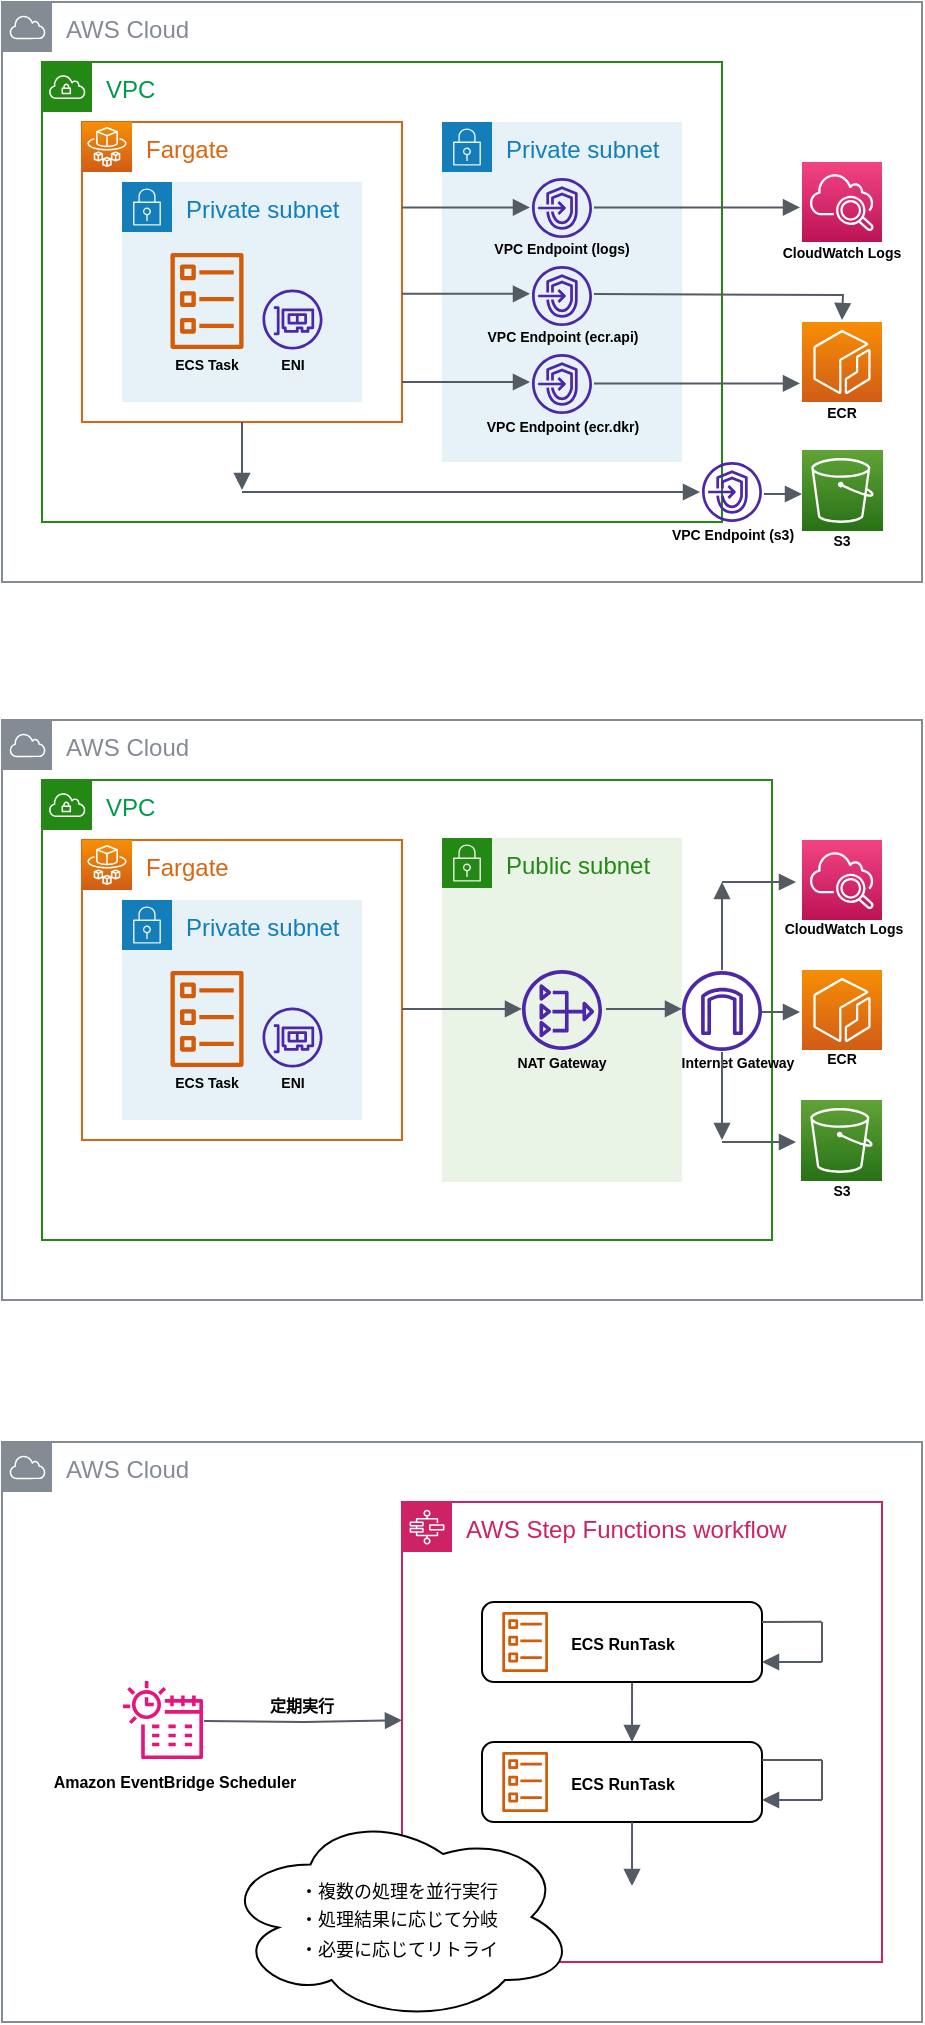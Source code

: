 <mxfile>
    <diagram id="STXdUgvK2TSoER9i8NJK" name="ページ1">
        <mxGraphModel dx="613" dy="358" grid="0" gridSize="10" guides="1" tooltips="1" connect="1" arrows="1" fold="1" page="1" pageScale="1" pageWidth="827" pageHeight="1169" background="#ffffff" math="0" shadow="0">
            <root>
                <mxCell id="0"/>
                <mxCell id="1" parent="0"/>
                <mxCell id="132" value="AWS Cloud" style="sketch=0;outlineConnect=0;gradientColor=none;html=1;whiteSpace=wrap;fontSize=12;fontStyle=0;shape=mxgraph.aws4.group;grIcon=mxgraph.aws4.group_aws_cloud;strokeColor=#858B94;fillColor=none;verticalAlign=top;align=left;spacingLeft=30;fontColor=#858B94;dashed=0;" parent="1" vertex="1">
                    <mxGeometry x="120" y="120" width="460" height="290" as="geometry"/>
                </mxCell>
                <mxCell id="134" value="&lt;font color=&quot;#00994d&quot;&gt;VPC&lt;/font&gt;" style="points=[[0,0],[0.25,0],[0.5,0],[0.75,0],[1,0],[1,0.25],[1,0.5],[1,0.75],[1,1],[0.75,1],[0.5,1],[0.25,1],[0,1],[0,0.75],[0,0.5],[0,0.25]];outlineConnect=0;gradientColor=none;html=1;whiteSpace=wrap;fontSize=12;fontStyle=0;container=1;pointerEvents=0;collapsible=0;recursiveResize=0;shape=mxgraph.aws4.group;grIcon=mxgraph.aws4.group_vpc;strokeColor=#248814;fillColor=none;verticalAlign=top;align=left;spacingLeft=30;fontColor=#AAB7B8;dashed=0;" parent="1" vertex="1">
                    <mxGeometry x="140" y="150" width="340" height="230" as="geometry"/>
                </mxCell>
                <mxCell id="164" value="Fargate" style="points=[[0,0],[0.25,0],[0.5,0],[0.75,0],[1,0],[1,0.25],[1,0.5],[1,0.75],[1,1],[0.75,1],[0.5,1],[0.25,1],[0,1],[0,0.75],[0,0.5],[0,0.25]];outlineConnect=0;gradientColor=none;html=1;whiteSpace=wrap;fontSize=12;fontStyle=0;container=1;pointerEvents=0;collapsible=0;recursiveResize=0;shape=mxgraph.aws4.group;grIcon=mxgraph.aws4.group_spot_fleet;strokeColor=#D86613;fillColor=none;verticalAlign=top;align=left;spacingLeft=30;fontColor=#D86613;dashed=0;strokeWidth=1;" parent="134" vertex="1">
                    <mxGeometry x="20" y="30" width="160" height="150" as="geometry"/>
                </mxCell>
                <mxCell id="135" value="Private subnet" style="points=[[0,0],[0.25,0],[0.5,0],[0.75,0],[1,0],[1,0.25],[1,0.5],[1,0.75],[1,1],[0.75,1],[0.5,1],[0.25,1],[0,1],[0,0.75],[0,0.5],[0,0.25]];outlineConnect=0;gradientColor=none;html=1;whiteSpace=wrap;fontSize=12;fontStyle=0;container=1;pointerEvents=0;collapsible=0;recursiveResize=0;shape=mxgraph.aws4.group;grIcon=mxgraph.aws4.group_security_group;grStroke=0;strokeColor=#147EBA;fillColor=#E6F2F8;verticalAlign=top;align=left;spacingLeft=30;fontColor=#147EBA;dashed=0;" parent="164" vertex="1">
                    <mxGeometry x="20" y="30" width="120" height="110" as="geometry"/>
                </mxCell>
                <mxCell id="148" value="&lt;span style=&quot;font-size: 7px;&quot;&gt;ENI&lt;/span&gt;" style="rounded=0;whiteSpace=wrap;html=1;fillColor=none;fontColor=#000000;strokeColor=none;fontStyle=1" parent="135" vertex="1">
                    <mxGeometry x="52.5" y="79.5" width="65" height="20" as="geometry"/>
                </mxCell>
                <mxCell id="146" value="" style="sketch=0;outlineConnect=0;fontColor=#232F3E;gradientColor=none;fillColor=#4D27AA;strokeColor=none;dashed=0;verticalLabelPosition=bottom;verticalAlign=top;align=center;html=1;fontSize=12;fontStyle=0;aspect=fixed;pointerEvents=1;shape=mxgraph.aws4.elastic_network_interface;strokeWidth=0;" parent="135" vertex="1">
                    <mxGeometry x="70" y="53.5" width="30" height="30" as="geometry"/>
                </mxCell>
                <mxCell id="174" value="" style="sketch=0;outlineConnect=0;fontColor=#232F3E;gradientColor=none;fillColor=#D45B07;strokeColor=none;dashed=0;verticalLabelPosition=bottom;verticalAlign=top;align=center;html=1;fontSize=12;fontStyle=0;aspect=fixed;pointerEvents=1;shape=mxgraph.aws4.ecs_task;strokeWidth=1;" parent="135" vertex="1">
                    <mxGeometry x="24" y="35.5" width="37" height="48" as="geometry"/>
                </mxCell>
                <mxCell id="177" value="&lt;span style=&quot;font-size: 7px;&quot;&gt;ECS Task&lt;br&gt;&lt;/span&gt;" style="rounded=0;whiteSpace=wrap;html=1;fillColor=none;fontColor=#000000;strokeColor=none;fontStyle=1" parent="135" vertex="1">
                    <mxGeometry x="10" y="79.5" width="65" height="20" as="geometry"/>
                </mxCell>
                <mxCell id="165" value="" style="sketch=0;points=[[0,0,0],[0.25,0,0],[0.5,0,0],[0.75,0,0],[1,0,0],[0,1,0],[0.25,1,0],[0.5,1,0],[0.75,1,0],[1,1,0],[0,0.25,0],[0,0.5,0],[0,0.75,0],[1,0.25,0],[1,0.5,0],[1,0.75,0]];outlineConnect=0;fontColor=#232F3E;gradientColor=#F78E04;gradientDirection=north;fillColor=#D05C17;strokeColor=#ffffff;dashed=0;verticalLabelPosition=bottom;verticalAlign=top;align=center;html=1;fontSize=12;fontStyle=0;aspect=fixed;shape=mxgraph.aws4.resourceIcon;resIcon=mxgraph.aws4.fargate;strokeWidth=1;" parent="164" vertex="1">
                    <mxGeometry width="25" height="25" as="geometry"/>
                </mxCell>
                <mxCell id="178" value="Private subnet" style="points=[[0,0],[0.25,0],[0.5,0],[0.75,0],[1,0],[1,0.25],[1,0.5],[1,0.75],[1,1],[0.75,1],[0.5,1],[0.25,1],[0,1],[0,0.75],[0,0.5],[0,0.25]];outlineConnect=0;gradientColor=none;html=1;whiteSpace=wrap;fontSize=12;fontStyle=0;container=1;pointerEvents=0;collapsible=0;recursiveResize=0;shape=mxgraph.aws4.group;grIcon=mxgraph.aws4.group_security_group;grStroke=0;strokeColor=#147EBA;fillColor=#E6F2F8;verticalAlign=top;align=left;spacingLeft=30;fontColor=#147EBA;dashed=0;" parent="134" vertex="1">
                    <mxGeometry x="200" y="30" width="120" height="170" as="geometry"/>
                </mxCell>
                <mxCell id="183" value="&lt;span style=&quot;font-size: 7px;&quot;&gt;VPC Endpoint (logs)&lt;br&gt;&lt;/span&gt;" style="rounded=0;whiteSpace=wrap;html=1;fillColor=none;fontColor=#000000;strokeColor=none;fontStyle=1" parent="178" vertex="1">
                    <mxGeometry x="25" y="52" width="70" height="20" as="geometry"/>
                </mxCell>
                <mxCell id="193" value="&lt;span style=&quot;font-size: 7px;&quot;&gt;VPC Endpoint (ecr.dkr)&lt;br&gt;&lt;/span&gt;" style="rounded=0;whiteSpace=wrap;html=1;fillColor=none;fontColor=#000000;strokeColor=none;fontStyle=1" parent="178" vertex="1">
                    <mxGeometry x="17.5" y="139" width="85" height="23" as="geometry"/>
                </mxCell>
                <mxCell id="194" value="" style="sketch=0;outlineConnect=0;fontColor=#232F3E;gradientColor=none;fillColor=#4D27AA;strokeColor=none;dashed=0;verticalLabelPosition=bottom;verticalAlign=top;align=center;html=1;fontSize=12;fontStyle=0;aspect=fixed;pointerEvents=1;shape=mxgraph.aws4.endpoints;strokeWidth=1;" parent="178" vertex="1">
                    <mxGeometry x="45" y="116" width="30" height="30" as="geometry"/>
                </mxCell>
                <mxCell id="184" value="" style="sketch=0;outlineConnect=0;fontColor=#232F3E;gradientColor=none;fillColor=#4D27AA;strokeColor=none;dashed=0;verticalLabelPosition=bottom;verticalAlign=top;align=center;html=1;fontSize=12;fontStyle=0;aspect=fixed;pointerEvents=1;shape=mxgraph.aws4.endpoints;strokeWidth=1;" parent="178" vertex="1">
                    <mxGeometry x="45" y="28" width="30" height="30" as="geometry"/>
                </mxCell>
                <mxCell id="191" value="&lt;span style=&quot;font-size: 7px;&quot;&gt;VPC Endpoint (ecr.api)&lt;br&gt;&lt;/span&gt;" style="rounded=0;whiteSpace=wrap;html=1;fillColor=none;fontColor=#000000;strokeColor=none;fontStyle=1" parent="178" vertex="1">
                    <mxGeometry x="17.5" y="96" width="85" height="20" as="geometry"/>
                </mxCell>
                <mxCell id="192" value="" style="sketch=0;outlineConnect=0;fontColor=#232F3E;gradientColor=none;fillColor=#4D27AA;strokeColor=none;dashed=0;verticalLabelPosition=bottom;verticalAlign=top;align=center;html=1;fontSize=12;fontStyle=0;aspect=fixed;pointerEvents=1;shape=mxgraph.aws4.endpoints;strokeWidth=1;" parent="178" vertex="1">
                    <mxGeometry x="45" y="72" width="30" height="30" as="geometry"/>
                </mxCell>
                <mxCell id="205" value="" style="edgeStyle=orthogonalEdgeStyle;html=1;endArrow=block;elbow=vertical;startArrow=none;endFill=1;strokeColor=#545B64;rounded=0;fontSize=8;fontColor=#00994D;" parent="178" edge="1">
                    <mxGeometry width="100" relative="1" as="geometry">
                        <mxPoint x="-20" y="42.71" as="sourcePoint"/>
                        <mxPoint x="44" y="42.71" as="targetPoint"/>
                    </mxGeometry>
                </mxCell>
                <mxCell id="206" value="" style="edgeStyle=orthogonalEdgeStyle;html=1;endArrow=block;elbow=vertical;startArrow=none;endFill=1;strokeColor=#545B64;rounded=0;fontSize=8;fontColor=#00994D;" parent="178" edge="1">
                    <mxGeometry width="100" relative="1" as="geometry">
                        <mxPoint x="-20" y="85.91" as="sourcePoint"/>
                        <mxPoint x="44" y="85.91" as="targetPoint"/>
                    </mxGeometry>
                </mxCell>
                <mxCell id="208" value="" style="edgeStyle=orthogonalEdgeStyle;html=1;endArrow=block;elbow=vertical;startArrow=none;endFill=1;strokeColor=#545B64;rounded=0;fontSize=8;fontColor=#00994D;" parent="178" edge="1">
                    <mxGeometry width="100" relative="1" as="geometry">
                        <mxPoint x="76" y="42.71" as="sourcePoint"/>
                        <mxPoint x="179" y="42.71" as="targetPoint"/>
                    </mxGeometry>
                </mxCell>
                <mxCell id="209" value="" style="edgeStyle=orthogonalEdgeStyle;html=1;endArrow=block;elbow=vertical;startArrow=none;endFill=1;strokeColor=#545B64;rounded=0;fontSize=8;fontColor=#00994D;" parent="178" edge="1">
                    <mxGeometry width="100" relative="1" as="geometry">
                        <mxPoint x="76" y="130.71" as="sourcePoint"/>
                        <mxPoint x="179" y="130.71" as="targetPoint"/>
                    </mxGeometry>
                </mxCell>
                <mxCell id="214" value="" style="edgeStyle=orthogonalEdgeStyle;html=1;endArrow=block;elbow=vertical;startArrow=none;endFill=1;strokeColor=#545B64;rounded=0;fontSize=8;fontColor=#00994D;" parent="134" edge="1">
                    <mxGeometry width="100" relative="1" as="geometry">
                        <mxPoint x="276" y="116" as="sourcePoint"/>
                        <mxPoint x="400" y="129" as="targetPoint"/>
                    </mxGeometry>
                </mxCell>
                <mxCell id="219" value="" style="edgeStyle=orthogonalEdgeStyle;html=1;endArrow=block;elbow=vertical;startArrow=none;endFill=1;strokeColor=#545B64;rounded=0;fontSize=8;fontColor=#00994D;" parent="134" edge="1">
                    <mxGeometry width="100" relative="1" as="geometry">
                        <mxPoint x="100" y="215.0" as="sourcePoint"/>
                        <mxPoint x="329" y="215.0" as="targetPoint"/>
                    </mxGeometry>
                </mxCell>
                <mxCell id="185" value="" style="sketch=0;points=[[0,0,0],[0.25,0,0],[0.5,0,0],[0.75,0,0],[1,0,0],[0,1,0],[0.25,1,0],[0.5,1,0],[0.75,1,0],[1,1,0],[0,0.25,0],[0,0.5,0],[0,0.75,0],[1,0.25,0],[1,0.5,0],[1,0.75,0]];points=[[0,0,0],[0.25,0,0],[0.5,0,0],[0.75,0,0],[1,0,0],[0,1,0],[0.25,1,0],[0.5,1,0],[0.75,1,0],[1,1,0],[0,0.25,0],[0,0.5,0],[0,0.75,0],[1,0.25,0],[1,0.5,0],[1,0.75,0]];outlineConnect=0;fontColor=#232F3E;gradientColor=#F34482;gradientDirection=north;fillColor=#BC1356;strokeColor=#ffffff;dashed=0;verticalLabelPosition=bottom;verticalAlign=top;align=center;html=1;fontSize=12;fontStyle=0;aspect=fixed;shape=mxgraph.aws4.resourceIcon;resIcon=mxgraph.aws4.cloudwatch_2;strokeWidth=1;" parent="1" vertex="1">
                    <mxGeometry x="520" y="200" width="40" height="40" as="geometry"/>
                </mxCell>
                <mxCell id="186" value="&lt;span style=&quot;font-size: 7px;&quot;&gt;CloudWatch Logs&lt;br&gt;&lt;/span&gt;" style="rounded=0;whiteSpace=wrap;html=1;fillColor=none;fontColor=#000000;strokeColor=none;fontStyle=1" parent="1" vertex="1">
                    <mxGeometry x="505" y="234" width="70" height="20" as="geometry"/>
                </mxCell>
                <mxCell id="195" value="&lt;span style=&quot;font-size: 7px;&quot;&gt;VPC Endpoint (s3)&lt;br&gt;&lt;/span&gt;" style="rounded=0;whiteSpace=wrap;html=1;fillColor=none;fontColor=#000000;strokeColor=none;fontStyle=1" parent="1" vertex="1">
                    <mxGeometry x="452.5" y="373" width="65" height="23" as="geometry"/>
                </mxCell>
                <mxCell id="197" value="" style="sketch=0;points=[[0,0,0],[0.25,0,0],[0.5,0,0],[0.75,0,0],[1,0,0],[0,1,0],[0.25,1,0],[0.5,1,0],[0.75,1,0],[1,1,0],[0,0.25,0],[0,0.5,0],[0,0.75,0],[1,0.25,0],[1,0.5,0],[1,0.75,0]];outlineConnect=0;fontColor=#232F3E;gradientColor=#F78E04;gradientDirection=north;fillColor=#D05C17;strokeColor=#ffffff;dashed=0;verticalLabelPosition=bottom;verticalAlign=top;align=center;html=1;fontSize=12;fontStyle=0;aspect=fixed;shape=mxgraph.aws4.resourceIcon;resIcon=mxgraph.aws4.ecr;strokeWidth=1;" parent="1" vertex="1">
                    <mxGeometry x="520" y="280" width="40" height="40" as="geometry"/>
                </mxCell>
                <mxCell id="198" value="&lt;span style=&quot;font-size: 7px;&quot;&gt;ECR&lt;br&gt;&lt;/span&gt;" style="rounded=0;whiteSpace=wrap;html=1;fillColor=none;fontColor=#000000;strokeColor=none;fontStyle=1" parent="1" vertex="1">
                    <mxGeometry x="505" y="314" width="70" height="20" as="geometry"/>
                </mxCell>
                <mxCell id="199" value="" style="sketch=0;points=[[0,0,0],[0.25,0,0],[0.5,0,0],[0.75,0,0],[1,0,0],[0,1,0],[0.25,1,0],[0.5,1,0],[0.75,1,0],[1,1,0],[0,0.25,0],[0,0.5,0],[0,0.75,0],[1,0.25,0],[1,0.5,0],[1,0.75,0]];outlineConnect=0;fontColor=#232F3E;gradientColor=#60A337;gradientDirection=north;fillColor=#277116;strokeColor=#ffffff;dashed=0;verticalLabelPosition=bottom;verticalAlign=top;align=center;html=1;fontSize=12;fontStyle=0;aspect=fixed;shape=mxgraph.aws4.resourceIcon;resIcon=mxgraph.aws4.s3;strokeWidth=1;" parent="1" vertex="1">
                    <mxGeometry x="520" y="344" width="40.5" height="40.5" as="geometry"/>
                </mxCell>
                <mxCell id="200" value="&lt;span style=&quot;font-size: 7px;&quot;&gt;S3&lt;br&gt;&lt;/span&gt;" style="rounded=0;whiteSpace=wrap;html=1;fillColor=none;fontColor=#000000;strokeColor=none;fontStyle=1" parent="1" vertex="1">
                    <mxGeometry x="505" y="378" width="70" height="20" as="geometry"/>
                </mxCell>
                <mxCell id="207" value="" style="edgeStyle=orthogonalEdgeStyle;html=1;endArrow=block;elbow=vertical;startArrow=none;endFill=1;strokeColor=#545B64;rounded=0;fontSize=8;fontColor=#00994D;" parent="1" edge="1">
                    <mxGeometry width="100" relative="1" as="geometry">
                        <mxPoint x="320" y="310.0" as="sourcePoint"/>
                        <mxPoint x="384" y="310.0" as="targetPoint"/>
                    </mxGeometry>
                </mxCell>
                <mxCell id="220" value="" style="edgeStyle=orthogonalEdgeStyle;html=1;endArrow=block;elbow=vertical;startArrow=none;endFill=1;strokeColor=#545B64;rounded=0;fontSize=8;fontColor=#00994D;" parent="1" edge="1">
                    <mxGeometry width="100" relative="1" as="geometry">
                        <mxPoint x="240" y="330" as="sourcePoint"/>
                        <mxPoint x="240" y="364" as="targetPoint"/>
                        <Array as="points">
                            <mxPoint x="240" y="350"/>
                            <mxPoint x="240" y="350"/>
                        </Array>
                    </mxGeometry>
                </mxCell>
                <mxCell id="222" value="" style="edgeStyle=orthogonalEdgeStyle;html=1;endArrow=block;elbow=vertical;startArrow=none;endFill=1;strokeColor=#545B64;rounded=0;fontSize=8;fontColor=#00994D;" parent="1" edge="1">
                    <mxGeometry width="100" relative="1" as="geometry">
                        <mxPoint x="501" y="366" as="sourcePoint"/>
                        <mxPoint x="520" y="366" as="targetPoint"/>
                    </mxGeometry>
                </mxCell>
                <mxCell id="196" value="" style="sketch=0;outlineConnect=0;fontColor=#232F3E;gradientColor=none;fillColor=#4D27AA;strokeColor=none;dashed=0;verticalLabelPosition=bottom;verticalAlign=top;align=center;html=1;fontSize=12;fontStyle=0;aspect=fixed;pointerEvents=1;shape=mxgraph.aws4.endpoints;strokeWidth=1;" parent="1" vertex="1">
                    <mxGeometry x="470" y="350" width="30" height="30" as="geometry"/>
                </mxCell>
                <mxCell id="278" value="AWS Cloud" style="sketch=0;outlineConnect=0;gradientColor=none;html=1;whiteSpace=wrap;fontSize=12;fontStyle=0;shape=mxgraph.aws4.group;grIcon=mxgraph.aws4.group_aws_cloud;strokeColor=#858B94;fillColor=none;verticalAlign=top;align=left;spacingLeft=30;fontColor=#858B94;dashed=0;" parent="1" vertex="1">
                    <mxGeometry x="120" y="479" width="460" height="290" as="geometry"/>
                </mxCell>
                <mxCell id="279" value="&lt;font color=&quot;#00994d&quot;&gt;VPC&lt;/font&gt;" style="points=[[0,0],[0.25,0],[0.5,0],[0.75,0],[1,0],[1,0.25],[1,0.5],[1,0.75],[1,1],[0.75,1],[0.5,1],[0.25,1],[0,1],[0,0.75],[0,0.5],[0,0.25]];outlineConnect=0;gradientColor=none;html=1;whiteSpace=wrap;fontSize=12;fontStyle=0;container=1;pointerEvents=0;collapsible=0;recursiveResize=0;shape=mxgraph.aws4.group;grIcon=mxgraph.aws4.group_vpc;strokeColor=#248814;fillColor=none;verticalAlign=top;align=left;spacingLeft=30;fontColor=#AAB7B8;dashed=0;" parent="1" vertex="1">
                    <mxGeometry x="140" y="509" width="365" height="230" as="geometry"/>
                </mxCell>
                <mxCell id="280" value="Fargate" style="points=[[0,0],[0.25,0],[0.5,0],[0.75,0],[1,0],[1,0.25],[1,0.5],[1,0.75],[1,1],[0.75,1],[0.5,1],[0.25,1],[0,1],[0,0.75],[0,0.5],[0,0.25]];outlineConnect=0;gradientColor=none;html=1;whiteSpace=wrap;fontSize=12;fontStyle=0;container=1;pointerEvents=0;collapsible=0;recursiveResize=0;shape=mxgraph.aws4.group;grIcon=mxgraph.aws4.group_spot_fleet;strokeColor=#D86613;fillColor=none;verticalAlign=top;align=left;spacingLeft=30;fontColor=#D86613;dashed=0;strokeWidth=1;" parent="279" vertex="1">
                    <mxGeometry x="20" y="30" width="160" height="150" as="geometry"/>
                </mxCell>
                <mxCell id="281" value="Private subnet" style="points=[[0,0],[0.25,0],[0.5,0],[0.75,0],[1,0],[1,0.25],[1,0.5],[1,0.75],[1,1],[0.75,1],[0.5,1],[0.25,1],[0,1],[0,0.75],[0,0.5],[0,0.25]];outlineConnect=0;gradientColor=none;html=1;whiteSpace=wrap;fontSize=12;fontStyle=0;container=1;pointerEvents=0;collapsible=0;recursiveResize=0;shape=mxgraph.aws4.group;grIcon=mxgraph.aws4.group_security_group;grStroke=0;strokeColor=#147EBA;fillColor=#E6F2F8;verticalAlign=top;align=left;spacingLeft=30;fontColor=#147EBA;dashed=0;" parent="280" vertex="1">
                    <mxGeometry x="20" y="30" width="120" height="110" as="geometry"/>
                </mxCell>
                <mxCell id="282" value="&lt;span style=&quot;font-size: 7px;&quot;&gt;ENI&lt;/span&gt;" style="rounded=0;whiteSpace=wrap;html=1;fillColor=none;fontColor=#000000;strokeColor=none;fontStyle=1" parent="281" vertex="1">
                    <mxGeometry x="52.5" y="79.5" width="65" height="20" as="geometry"/>
                </mxCell>
                <mxCell id="283" value="" style="sketch=0;outlineConnect=0;fontColor=#232F3E;gradientColor=none;fillColor=#4D27AA;strokeColor=none;dashed=0;verticalLabelPosition=bottom;verticalAlign=top;align=center;html=1;fontSize=12;fontStyle=0;aspect=fixed;pointerEvents=1;shape=mxgraph.aws4.elastic_network_interface;strokeWidth=0;" parent="281" vertex="1">
                    <mxGeometry x="70" y="53.5" width="30" height="30" as="geometry"/>
                </mxCell>
                <mxCell id="284" value="" style="sketch=0;outlineConnect=0;fontColor=#232F3E;gradientColor=none;fillColor=#D45B07;strokeColor=none;dashed=0;verticalLabelPosition=bottom;verticalAlign=top;align=center;html=1;fontSize=12;fontStyle=0;aspect=fixed;pointerEvents=1;shape=mxgraph.aws4.ecs_task;strokeWidth=1;" parent="281" vertex="1">
                    <mxGeometry x="24" y="35.5" width="37" height="48" as="geometry"/>
                </mxCell>
                <mxCell id="286" value="&lt;span style=&quot;font-size: 7px;&quot;&gt;ECS Task&lt;br&gt;&lt;/span&gt;" style="rounded=0;whiteSpace=wrap;html=1;fillColor=none;fontColor=#000000;strokeColor=none;fontStyle=1" parent="281" vertex="1">
                    <mxGeometry x="10" y="79.5" width="65" height="20" as="geometry"/>
                </mxCell>
                <mxCell id="287" value="" style="sketch=0;points=[[0,0,0],[0.25,0,0],[0.5,0,0],[0.75,0,0],[1,0,0],[0,1,0],[0.25,1,0],[0.5,1,0],[0.75,1,0],[1,1,0],[0,0.25,0],[0,0.5,0],[0,0.75,0],[1,0.25,0],[1,0.5,0],[1,0.75,0]];outlineConnect=0;fontColor=#232F3E;gradientColor=#F78E04;gradientDirection=north;fillColor=#D05C17;strokeColor=#ffffff;dashed=0;verticalLabelPosition=bottom;verticalAlign=top;align=center;html=1;fontSize=12;fontStyle=0;aspect=fixed;shape=mxgraph.aws4.resourceIcon;resIcon=mxgraph.aws4.fargate;strokeWidth=1;" parent="280" vertex="1">
                    <mxGeometry width="25" height="25" as="geometry"/>
                </mxCell>
                <mxCell id="233" value="" style="sketch=0;outlineConnect=0;fontColor=#232F3E;gradientColor=none;fillColor=#4D27AA;strokeColor=none;dashed=0;verticalLabelPosition=bottom;verticalAlign=top;align=center;html=1;fontSize=12;fontStyle=0;aspect=fixed;pointerEvents=1;shape=mxgraph.aws4.internet_gateway;" parent="279" vertex="1">
                    <mxGeometry x="320" y="95.5" width="40" height="40" as="geometry"/>
                </mxCell>
                <mxCell id="331" value="&lt;span style=&quot;font-size: 7px;&quot;&gt;Internet Gateway&lt;br&gt;&lt;/span&gt;" style="rounded=0;whiteSpace=wrap;html=1;fillColor=none;fontColor=#000000;strokeColor=none;fontStyle=1" parent="279" vertex="1">
                    <mxGeometry x="313" y="130" width="70" height="20" as="geometry"/>
                </mxCell>
                <mxCell id="302" value="" style="sketch=0;points=[[0,0,0],[0.25,0,0],[0.5,0,0],[0.75,0,0],[1,0,0],[0,1,0],[0.25,1,0],[0.5,1,0],[0.75,1,0],[1,1,0],[0,0.25,0],[0,0.5,0],[0,0.75,0],[1,0.25,0],[1,0.5,0],[1,0.75,0]];points=[[0,0,0],[0.25,0,0],[0.5,0,0],[0.75,0,0],[1,0,0],[0,1,0],[0.25,1,0],[0.5,1,0],[0.75,1,0],[1,1,0],[0,0.25,0],[0,0.5,0],[0,0.75,0],[1,0.25,0],[1,0.5,0],[1,0.75,0]];outlineConnect=0;fontColor=#232F3E;gradientColor=#F34482;gradientDirection=north;fillColor=#BC1356;strokeColor=#ffffff;dashed=0;verticalLabelPosition=bottom;verticalAlign=top;align=center;html=1;fontSize=12;fontStyle=0;aspect=fixed;shape=mxgraph.aws4.resourceIcon;resIcon=mxgraph.aws4.cloudwatch_2;strokeWidth=1;" parent="1" vertex="1">
                    <mxGeometry x="520" y="539" width="40" height="40" as="geometry"/>
                </mxCell>
                <mxCell id="303" value="&lt;span style=&quot;font-size: 7px;&quot;&gt;CloudWatch Logs&lt;br&gt;&lt;/span&gt;" style="rounded=0;whiteSpace=wrap;html=1;fillColor=none;fontColor=#000000;strokeColor=none;fontStyle=1" parent="1" vertex="1">
                    <mxGeometry x="506.25" y="572" width="70" height="20" as="geometry"/>
                </mxCell>
                <mxCell id="305" value="" style="sketch=0;points=[[0,0,0],[0.25,0,0],[0.5,0,0],[0.75,0,0],[1,0,0],[0,1,0],[0.25,1,0],[0.5,1,0],[0.75,1,0],[1,1,0],[0,0.25,0],[0,0.5,0],[0,0.75,0],[1,0.25,0],[1,0.5,0],[1,0.75,0]];outlineConnect=0;fontColor=#232F3E;gradientColor=#F78E04;gradientDirection=north;fillColor=#D05C17;strokeColor=#ffffff;dashed=0;verticalLabelPosition=bottom;verticalAlign=top;align=center;html=1;fontSize=12;fontStyle=0;aspect=fixed;shape=mxgraph.aws4.resourceIcon;resIcon=mxgraph.aws4.ecr;strokeWidth=1;" parent="1" vertex="1">
                    <mxGeometry x="520" y="604" width="40" height="40" as="geometry"/>
                </mxCell>
                <mxCell id="306" value="&lt;span style=&quot;font-size: 7px;&quot;&gt;ECR&lt;br&gt;&lt;/span&gt;" style="rounded=0;whiteSpace=wrap;html=1;fillColor=none;fontColor=#000000;strokeColor=none;fontStyle=1" parent="1" vertex="1">
                    <mxGeometry x="505" y="637" width="70" height="20" as="geometry"/>
                </mxCell>
                <mxCell id="307" value="" style="sketch=0;points=[[0,0,0],[0.25,0,0],[0.5,0,0],[0.75,0,0],[1,0,0],[0,1,0],[0.25,1,0],[0.5,1,0],[0.75,1,0],[1,1,0],[0,0.25,0],[0,0.5,0],[0,0.75,0],[1,0.25,0],[1,0.5,0],[1,0.75,0]];outlineConnect=0;fontColor=#232F3E;gradientColor=#60A337;gradientDirection=north;fillColor=#277116;strokeColor=#ffffff;dashed=0;verticalLabelPosition=bottom;verticalAlign=top;align=center;html=1;fontSize=12;fontStyle=0;aspect=fixed;shape=mxgraph.aws4.resourceIcon;resIcon=mxgraph.aws4.s3;strokeWidth=1;" parent="1" vertex="1">
                    <mxGeometry x="519.5" y="669" width="40.5" height="40.5" as="geometry"/>
                </mxCell>
                <mxCell id="308" value="&lt;span style=&quot;font-size: 7px;&quot;&gt;S3&lt;br&gt;&lt;/span&gt;" style="rounded=0;whiteSpace=wrap;html=1;fillColor=none;fontColor=#000000;strokeColor=none;fontStyle=1" parent="1" vertex="1">
                    <mxGeometry x="505" y="703" width="70" height="20" as="geometry"/>
                </mxCell>
                <mxCell id="315" value="Public subnet" style="points=[[0,0],[0.25,0],[0.5,0],[0.75,0],[1,0],[1,0.25],[1,0.5],[1,0.75],[1,1],[0.75,1],[0.5,1],[0.25,1],[0,1],[0,0.75],[0,0.5],[0,0.25]];outlineConnect=0;gradientColor=none;html=1;whiteSpace=wrap;fontSize=12;fontStyle=0;container=1;pointerEvents=0;collapsible=0;recursiveResize=0;shape=mxgraph.aws4.group;grIcon=mxgraph.aws4.group_security_group;grStroke=0;strokeColor=#248814;fillColor=#E9F3E6;verticalAlign=top;align=left;spacingLeft=30;fontColor=#248814;dashed=0;" parent="1" vertex="1">
                    <mxGeometry x="340" y="538" width="120" height="172" as="geometry"/>
                </mxCell>
                <mxCell id="242" value="" style="sketch=0;outlineConnect=0;fontColor=#232F3E;gradientColor=none;fillColor=#4D27AA;strokeColor=none;dashed=0;verticalLabelPosition=bottom;verticalAlign=top;align=center;html=1;fontSize=12;fontStyle=0;aspect=fixed;pointerEvents=1;shape=mxgraph.aws4.nat_gateway;" parent="315" vertex="1">
                    <mxGeometry x="40" y="66" width="40" height="40" as="geometry"/>
                </mxCell>
                <mxCell id="241" value="" style="edgeStyle=orthogonalEdgeStyle;html=1;endArrow=block;elbow=vertical;startArrow=none;endFill=1;strokeColor=#545B64;rounded=0;fontSize=8;fontColor=#00994D;" parent="315" edge="1">
                    <mxGeometry width="100" relative="1" as="geometry">
                        <mxPoint x="-20" y="85.44" as="sourcePoint"/>
                        <mxPoint x="40" y="85.44" as="targetPoint"/>
                    </mxGeometry>
                </mxCell>
                <mxCell id="243" value="" style="edgeStyle=orthogonalEdgeStyle;html=1;endArrow=block;elbow=vertical;startArrow=none;endFill=1;strokeColor=#545B64;rounded=0;fontSize=8;fontColor=#00994D;" parent="315" edge="1">
                    <mxGeometry width="100" relative="1" as="geometry">
                        <mxPoint x="82" y="85.44" as="sourcePoint"/>
                        <mxPoint x="120" y="85.44" as="targetPoint"/>
                    </mxGeometry>
                </mxCell>
                <mxCell id="328" value="&lt;span style=&quot;font-size: 7px;&quot;&gt;NAT Gateway&lt;br&gt;&lt;/span&gt;" style="rounded=0;whiteSpace=wrap;html=1;fillColor=none;fontColor=#000000;strokeColor=none;fontStyle=1" parent="315" vertex="1">
                    <mxGeometry x="25" y="101" width="70" height="20" as="geometry"/>
                </mxCell>
                <mxCell id="322" value="" style="edgeStyle=orthogonalEdgeStyle;html=1;endArrow=block;elbow=vertical;startArrow=none;endFill=1;strokeColor=#545B64;rounded=0;fontSize=8;fontColor=#00994D;" parent="1" edge="1">
                    <mxGeometry width="100" relative="1" as="geometry">
                        <mxPoint x="480" y="604" as="sourcePoint"/>
                        <mxPoint x="480" y="560" as="targetPoint"/>
                        <Array as="points">
                            <mxPoint x="480" y="590"/>
                            <mxPoint x="480" y="590"/>
                        </Array>
                    </mxGeometry>
                </mxCell>
                <mxCell id="323" value="" style="edgeStyle=orthogonalEdgeStyle;html=1;endArrow=block;elbow=vertical;startArrow=none;endFill=1;strokeColor=#545B64;rounded=0;fontSize=8;fontColor=#00994D;" parent="1" edge="1">
                    <mxGeometry width="100" relative="1" as="geometry">
                        <mxPoint x="480" y="560" as="sourcePoint"/>
                        <mxPoint x="517" y="560" as="targetPoint"/>
                    </mxGeometry>
                </mxCell>
                <mxCell id="324" value="" style="edgeStyle=orthogonalEdgeStyle;html=1;endArrow=block;elbow=vertical;startArrow=none;endFill=1;strokeColor=#545B64;rounded=0;fontSize=8;fontColor=#00994D;" parent="1" edge="1">
                    <mxGeometry width="100" relative="1" as="geometry">
                        <mxPoint x="480" y="645" as="sourcePoint"/>
                        <mxPoint x="480" y="689" as="targetPoint"/>
                        <Array as="points">
                            <mxPoint x="480" y="675"/>
                            <mxPoint x="480" y="675"/>
                        </Array>
                    </mxGeometry>
                </mxCell>
                <mxCell id="325" value="" style="edgeStyle=orthogonalEdgeStyle;html=1;endArrow=block;elbow=vertical;startArrow=none;endFill=1;strokeColor=#545B64;rounded=0;fontSize=8;fontColor=#00994D;" parent="1" edge="1">
                    <mxGeometry width="100" relative="1" as="geometry">
                        <mxPoint x="480" y="690" as="sourcePoint"/>
                        <mxPoint x="517" y="690" as="targetPoint"/>
                    </mxGeometry>
                </mxCell>
                <mxCell id="326" value="" style="edgeStyle=orthogonalEdgeStyle;html=1;endArrow=block;elbow=vertical;startArrow=none;endFill=1;strokeColor=#545B64;rounded=0;fontSize=8;fontColor=#00994D;" parent="1" edge="1">
                    <mxGeometry width="100" relative="1" as="geometry">
                        <mxPoint x="500" y="625" as="sourcePoint"/>
                        <mxPoint x="519" y="625" as="targetPoint"/>
                    </mxGeometry>
                </mxCell>
                <mxCell id="333" value="AWS Cloud" style="sketch=0;outlineConnect=0;gradientColor=none;html=1;whiteSpace=wrap;fontSize=12;fontStyle=0;shape=mxgraph.aws4.group;grIcon=mxgraph.aws4.group_aws_cloud;strokeColor=#858B94;fillColor=none;verticalAlign=top;align=left;spacingLeft=30;fontColor=#858B94;dashed=0;" vertex="1" parent="1">
                    <mxGeometry x="120" y="840" width="460" height="290" as="geometry"/>
                </mxCell>
                <mxCell id="345" value="&lt;font style=&quot;font-size: 8px;&quot;&gt;Amazon EventBridge Scheduler&lt;/font&gt;" style="rounded=0;whiteSpace=wrap;html=1;fillColor=none;fontColor=#000000;strokeColor=none;fontStyle=1" vertex="1" parent="1">
                    <mxGeometry x="134.25" y="999" width="144.5" height="20" as="geometry"/>
                </mxCell>
                <mxCell id="358" value="" style="edgeStyle=orthogonalEdgeStyle;html=1;endArrow=block;elbow=vertical;startArrow=none;endFill=1;strokeColor=#545B64;rounded=0;fontSize=8;fontColor=#00994D;exitX=1;exitY=0.5;exitDx=0;exitDy=0;exitPerimeter=0;" edge="1" parent="1">
                    <mxGeometry width="100" relative="1" as="geometry">
                        <mxPoint x="221.0" y="979.5" as="sourcePoint"/>
                        <mxPoint x="320" y="979.13" as="targetPoint"/>
                    </mxGeometry>
                </mxCell>
                <mxCell id="360" value="AWS Step Functions workflow" style="points=[[0,0],[0.25,0],[0.5,0],[0.75,0],[1,0],[1,0.25],[1,0.5],[1,0.75],[1,1],[0.75,1],[0.5,1],[0.25,1],[0,1],[0,0.75],[0,0.5],[0,0.25]];outlineConnect=0;gradientColor=none;html=1;whiteSpace=wrap;fontSize=12;fontStyle=0;container=1;pointerEvents=0;collapsible=0;recursiveResize=0;shape=mxgraph.aws4.group;grIcon=mxgraph.aws4.group_aws_step_functions_workflow;strokeColor=#CD2264;fillColor=none;verticalAlign=top;align=left;spacingLeft=30;fontColor=#CD2264;dashed=0;" vertex="1" parent="1">
                    <mxGeometry x="320" y="870" width="240" height="230" as="geometry"/>
                </mxCell>
                <mxCell id="366" value="" style="rounded=1;whiteSpace=wrap;html=1;fillColor=default;" vertex="1" parent="360">
                    <mxGeometry x="40" y="120" width="140" height="40" as="geometry"/>
                </mxCell>
                <mxCell id="357" value="" style="edgeStyle=orthogonalEdgeStyle;html=1;endArrow=block;elbow=vertical;startArrow=none;endFill=1;strokeColor=#545B64;rounded=0;fontSize=8;fontColor=#00994D;" edge="1" parent="360">
                    <mxGeometry width="100" relative="1" as="geometry">
                        <mxPoint x="115.03" y="88" as="sourcePoint"/>
                        <mxPoint x="115" y="120" as="targetPoint"/>
                        <Array as="points">
                            <mxPoint x="115.03" y="118"/>
                            <mxPoint x="115.03" y="118"/>
                        </Array>
                    </mxGeometry>
                </mxCell>
                <mxCell id="374" value="" style="sketch=0;outlineConnect=0;fontColor=#232F3E;gradientColor=none;fillColor=#D45B07;strokeColor=none;dashed=0;verticalLabelPosition=bottom;verticalAlign=top;align=center;html=1;fontSize=12;fontStyle=0;aspect=fixed;pointerEvents=1;shape=mxgraph.aws4.ecs_task;strokeWidth=1;" vertex="1" parent="360">
                    <mxGeometry x="50" y="125" width="23.13" height="30" as="geometry"/>
                </mxCell>
                <mxCell id="376" value="&lt;font style=&quot;font-size: 8px;&quot;&gt;ECS RunTask&lt;/font&gt;" style="rounded=0;whiteSpace=wrap;html=1;fillColor=none;fontColor=#000000;strokeColor=none;fontStyle=1" vertex="1" parent="360">
                    <mxGeometry x="77.5" y="130" width="65" height="20" as="geometry"/>
                </mxCell>
                <mxCell id="365" value="" style="rounded=1;whiteSpace=wrap;html=1;fillColor=default;" vertex="1" parent="360">
                    <mxGeometry x="40" y="50" width="140" height="40" as="geometry"/>
                </mxCell>
                <mxCell id="372" value="&lt;font style=&quot;font-size: 8px;&quot;&gt;ECS RunTask&lt;/font&gt;" style="rounded=0;whiteSpace=wrap;html=1;fillColor=none;fontColor=#000000;strokeColor=none;fontStyle=1" vertex="1" parent="360">
                    <mxGeometry x="77.5" y="60" width="65" height="20" as="geometry"/>
                </mxCell>
                <mxCell id="371" value="" style="sketch=0;outlineConnect=0;fontColor=#232F3E;gradientColor=none;fillColor=#D45B07;strokeColor=none;dashed=0;verticalLabelPosition=bottom;verticalAlign=top;align=center;html=1;fontSize=12;fontStyle=0;aspect=fixed;pointerEvents=1;shape=mxgraph.aws4.ecs_task;strokeWidth=1;" vertex="1" parent="360">
                    <mxGeometry x="50" y="55" width="23.13" height="30" as="geometry"/>
                </mxCell>
                <mxCell id="380" value="" style="endArrow=none;html=1;strokeColor=#545B64;exitX=0.891;exitY=0.31;exitDx=0;exitDy=0;exitPerimeter=0;" edge="1" parent="360" source="333">
                    <mxGeometry width="50" height="50" relative="1" as="geometry">
                        <mxPoint x="200" y="60" as="sourcePoint"/>
                        <mxPoint x="180" y="60" as="targetPoint"/>
                    </mxGeometry>
                </mxCell>
                <mxCell id="362" value="" style="sketch=0;outlineConnect=0;fontColor=#232F3E;gradientColor=none;fillColor=#E7157B;strokeColor=none;dashed=0;verticalLabelPosition=bottom;verticalAlign=top;align=center;html=1;fontSize=12;fontStyle=0;aspect=fixed;pointerEvents=1;shape=mxgraph.aws4.eventbridge_scheduler;" vertex="1" parent="1">
                    <mxGeometry x="180.5" y="959" width="40" height="40" as="geometry"/>
                </mxCell>
                <mxCell id="364" value="&lt;span style=&quot;font-size: 8px;&quot;&gt;定期実行&lt;/span&gt;" style="rounded=0;whiteSpace=wrap;html=1;fillColor=none;fontColor=#000000;strokeColor=none;fontStyle=1" vertex="1" parent="1">
                    <mxGeometry x="240" y="961" width="60" height="20" as="geometry"/>
                </mxCell>
                <mxCell id="368" value="" style="edgeStyle=orthogonalEdgeStyle;html=1;endArrow=block;elbow=vertical;startArrow=none;endFill=1;strokeColor=#545B64;rounded=0;fontSize=8;fontColor=#00994D;" edge="1" parent="1">
                    <mxGeometry width="100" relative="1" as="geometry">
                        <mxPoint x="435.03" y="1030" as="sourcePoint"/>
                        <mxPoint x="435" y="1062" as="targetPoint"/>
                        <Array as="points">
                            <mxPoint x="435.03" y="1060"/>
                            <mxPoint x="435.03" y="1060"/>
                        </Array>
                    </mxGeometry>
                </mxCell>
                <mxCell id="378" value="" style="edgeStyle=orthogonalEdgeStyle;html=1;endArrow=block;elbow=vertical;startArrow=none;endFill=1;strokeColor=#545B64;rounded=0;fontSize=8;fontColor=#00994D;" edge="1" parent="1">
                    <mxGeometry width="100" relative="1" as="geometry">
                        <mxPoint x="530" y="950" as="sourcePoint"/>
                        <mxPoint x="500" y="950" as="targetPoint"/>
                    </mxGeometry>
                </mxCell>
                <mxCell id="381" value="" style="endArrow=none;html=1;strokeColor=#545B64;" edge="1" parent="1">
                    <mxGeometry width="50" height="50" relative="1" as="geometry">
                        <mxPoint x="530" y="950" as="sourcePoint"/>
                        <mxPoint x="530" y="930" as="targetPoint"/>
                    </mxGeometry>
                </mxCell>
                <mxCell id="382" value="" style="endArrow=none;html=1;strokeColor=#545B64;exitX=0.891;exitY=0.31;exitDx=0;exitDy=0;exitPerimeter=0;" edge="1" parent="1">
                    <mxGeometry width="50" height="50" relative="1" as="geometry">
                        <mxPoint x="530" y="999" as="sourcePoint"/>
                        <mxPoint x="500" y="999" as="targetPoint"/>
                    </mxGeometry>
                </mxCell>
                <mxCell id="383" value="" style="edgeStyle=orthogonalEdgeStyle;html=1;endArrow=block;elbow=vertical;startArrow=none;endFill=1;strokeColor=#545B64;rounded=0;fontSize=8;fontColor=#00994D;" edge="1" parent="1">
                    <mxGeometry width="100" relative="1" as="geometry">
                        <mxPoint x="530" y="1019" as="sourcePoint"/>
                        <mxPoint x="500" y="1019" as="targetPoint"/>
                    </mxGeometry>
                </mxCell>
                <mxCell id="384" value="" style="endArrow=none;html=1;strokeColor=#545B64;" edge="1" parent="1">
                    <mxGeometry width="50" height="50" relative="1" as="geometry">
                        <mxPoint x="530" y="1019" as="sourcePoint"/>
                        <mxPoint x="530" y="999" as="targetPoint"/>
                    </mxGeometry>
                </mxCell>
                <mxCell id="386" value="&lt;font style=&quot;font-size: 9px;&quot;&gt;・複数の処理を並行実行&lt;/font&gt;&lt;div&gt;&lt;font style=&quot;font-size: 9px;&quot;&gt;・処理結果に応じて分岐&lt;/font&gt;&lt;/div&gt;&lt;div&gt;&lt;span style=&quot;background-color: transparent; font-size: 9px;&quot;&gt;・必要に応じてリトライ&lt;/span&gt;&lt;/div&gt;" style="ellipse;shape=cloud;whiteSpace=wrap;html=1;" vertex="1" parent="1">
                    <mxGeometry x="230" y="1025" width="176.87" height="105" as="geometry"/>
                </mxCell>
            </root>
        </mxGraphModel>
    </diagram>
</mxfile>
